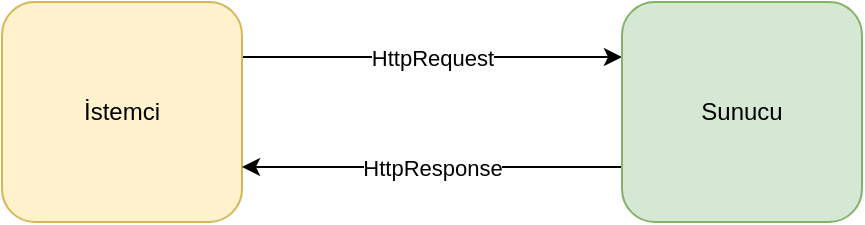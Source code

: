 <mxfile version="13.9.9" type="device" pages="3"><diagram id="BoOOwxFgEliVOP6s_A3r" name="Http"><mxGraphModel dx="1038" dy="607" grid="1" gridSize="10" guides="1" tooltips="1" connect="1" arrows="1" fold="1" page="1" pageScale="1" pageWidth="827" pageHeight="1169" math="0" shadow="0"><root><mxCell id="0"/><mxCell id="1" parent="0"/><mxCell id="VLw0fzbcdaoixA6Lsydd-3" value="HttpRequest" style="edgeStyle=orthogonalEdgeStyle;rounded=0;orthogonalLoop=1;jettySize=auto;html=1;entryX=0;entryY=0.25;entryDx=0;entryDy=0;exitX=1;exitY=0.25;exitDx=0;exitDy=0;" parent="1" source="VLw0fzbcdaoixA6Lsydd-1" target="VLw0fzbcdaoixA6Lsydd-2" edge="1"><mxGeometry relative="1" as="geometry"/></mxCell><mxCell id="VLw0fzbcdaoixA6Lsydd-1" value="İstemci" style="rounded=1;whiteSpace=wrap;html=1;fillColor=#fff2cc;strokeColor=#d6b656;" parent="1" vertex="1"><mxGeometry x="220" y="160" width="120" height="110" as="geometry"/></mxCell><mxCell id="VLw0fzbcdaoixA6Lsydd-4" value="HttpResponse" style="edgeStyle=orthogonalEdgeStyle;rounded=0;orthogonalLoop=1;jettySize=auto;html=1;entryX=1;entryY=0.75;entryDx=0;entryDy=0;exitX=0;exitY=0.75;exitDx=0;exitDy=0;" parent="1" source="VLw0fzbcdaoixA6Lsydd-2" target="VLw0fzbcdaoixA6Lsydd-1" edge="1"><mxGeometry relative="1" as="geometry"/></mxCell><mxCell id="VLw0fzbcdaoixA6Lsydd-2" value="Sunucu" style="rounded=1;whiteSpace=wrap;html=1;fillColor=#d5e8d4;strokeColor=#82b366;" parent="1" vertex="1"><mxGeometry x="530" y="160" width="120" height="110" as="geometry"/></mxCell></root></mxGraphModel></diagram><diagram id="IfbfAUsiHfDRpxs3w--Z" name="ProductApp"><mxGraphModel dx="2557" dy="2181" grid="1" gridSize="10" guides="1" tooltips="1" connect="1" arrows="1" fold="1" page="1" pageScale="1" pageWidth="827" pageHeight="1169" math="0" shadow="0"><root><mxCell id="LH4F4DdxjbU9PJPtmUvq-0"/><mxCell id="LH4F4DdxjbU9PJPtmUvq-1" parent="LH4F4DdxjbU9PJPtmUvq-0"/><mxCell id="LH4F4DdxjbU9PJPtmUvq-6" style="rounded=0;orthogonalLoop=1;jettySize=auto;html=1;entryX=0.5;entryY=0;entryDx=0;entryDy=0;fontSize=24;" parent="LH4F4DdxjbU9PJPtmUvq-1" source="LH4F4DdxjbU9PJPtmUvq-2" target="LH4F4DdxjbU9PJPtmUvq-3" edge="1"><mxGeometry relative="1" as="geometry"/></mxCell><mxCell id="LH4F4DdxjbU9PJPtmUvq-12" style="edgeStyle=none;rounded=0;orthogonalLoop=1;jettySize=auto;html=1;entryX=1;entryY=0.5;entryDx=0;entryDy=0;fontSize=17;" parent="LH4F4DdxjbU9PJPtmUvq-1" source="LH4F4DdxjbU9PJPtmUvq-2" target="LH4F4DdxjbU9PJPtmUvq-10" edge="1"><mxGeometry relative="1" as="geometry"/></mxCell><mxCell id="LH4F4DdxjbU9PJPtmUvq-2" value="App" style="ellipse;whiteSpace=wrap;html=1;fontSize=24;fillColor=#fff2cc;strokeColor=#d6b656;" parent="LH4F4DdxjbU9PJPtmUvq-1" vertex="1"><mxGeometry x="180" y="20" width="120" height="110" as="geometry"/></mxCell><mxCell id="LH4F4DdxjbU9PJPtmUvq-8" value="prd" style="edgeStyle=none;rounded=0;orthogonalLoop=1;jettySize=auto;html=1;fontSize=24;" parent="LH4F4DdxjbU9PJPtmUvq-1" source="LH4F4DdxjbU9PJPtmUvq-3" target="LH4F4DdxjbU9PJPtmUvq-7" edge="1"><mxGeometry relative="1" as="geometry"/></mxCell><mxCell id="Tbrw9tXrkbzweiiGuIyw-0" value="id" style="rounded=0;orthogonalLoop=1;jettySize=auto;html=1;entryX=0.968;entryY=0.735;entryDx=0;entryDy=0;entryPerimeter=0;fontSize=19;dashed=1;" edge="1" parent="LH4F4DdxjbU9PJPtmUvq-1" source="LH4F4DdxjbU9PJPtmUvq-3" target="LH4F4DdxjbU9PJPtmUvq-10"><mxGeometry relative="1" as="geometry"/></mxCell><mxCell id="Tbrw9tXrkbzweiiGuIyw-3" style="edgeStyle=none;rounded=0;orthogonalLoop=1;jettySize=auto;html=1;entryX=0.5;entryY=1;entryDx=0;entryDy=0;dashed=1;fontSize=19;" edge="1" parent="LH4F4DdxjbU9PJPtmUvq-1" source="LH4F4DdxjbU9PJPtmUvq-3" target="Tbrw9tXrkbzweiiGuIyw-1"><mxGeometry relative="1" as="geometry"/></mxCell><mxCell id="LH4F4DdxjbU9PJPtmUvq-3" value="Products" style="ellipse;whiteSpace=wrap;html=1;fontSize=24;fillColor=#fff2cc;strokeColor=#d6b656;" parent="LH4F4DdxjbU9PJPtmUvq-1" vertex="1"><mxGeometry x="240" y="300" width="120" height="110" as="geometry"/></mxCell><mxCell id="LH4F4DdxjbU9PJPtmUvq-5" value="import" style="rounded=0;orthogonalLoop=1;jettySize=auto;html=1;entryX=0;entryY=0.5;entryDx=0;entryDy=0;fontSize=24;exitX=1;exitY=0.5;exitDx=0;exitDy=0;exitPerimeter=0;" parent="LH4F4DdxjbU9PJPtmUvq-1" source="LH4F4DdxjbU9PJPtmUvq-4" target="LH4F4DdxjbU9PJPtmUvq-3" edge="1"><mxGeometry relative="1" as="geometry"/></mxCell><mxCell id="LH4F4DdxjbU9PJPtmUvq-4" value="&lt;font color=&quot;#e1d5e7&quot;&gt;Statis&lt;br&gt;Dosya&lt;br&gt;ProductData.js&lt;/font&gt;" style="shape=cylinder3;whiteSpace=wrap;html=1;boundedLbl=1;backgroundOutline=1;size=15;fontSize=24;fillColor=#f5f5f5;strokeColor=#666666;fontColor=#333333;fillOpacity=50;" parent="LH4F4DdxjbU9PJPtmUvq-1" vertex="1"><mxGeometry x="-170" y="580" width="240" height="180" as="geometry"/></mxCell><mxCell id="LH4F4DdxjbU9PJPtmUvq-9" value="&lt;font color=&quot;#e1d5e7&quot;&gt;id&lt;/font&gt;" style="edgeStyle=none;rounded=0;orthogonalLoop=1;jettySize=auto;html=1;fontSize=24;dashed=1;exitX=0.5;exitY=1;exitDx=0;exitDy=0;entryX=0.5;entryY=0;entryDx=0;entryDy=0;entryPerimeter=0;fillColor=#f5f5f5;strokeColor=#666666;" parent="LH4F4DdxjbU9PJPtmUvq-1" source="LH4F4DdxjbU9PJPtmUvq-10" target="LH4F4DdxjbU9PJPtmUvq-4" edge="1"><mxGeometry relative="1" as="geometry"><mxPoint y="300" as="targetPoint"/></mxGeometry></mxCell><mxCell id="LH4F4DdxjbU9PJPtmUvq-7" value="Product" style="ellipse;whiteSpace=wrap;html=1;fontSize=24;fillColor=#fff2cc;strokeColor=#d6b656;" parent="LH4F4DdxjbU9PJPtmUvq-1" vertex="1"><mxGeometry x="240" y="540" width="120" height="110" as="geometry"/></mxCell><mxCell id="LH4F4DdxjbU9PJPtmUvq-14" value="selectedProduct" style="edgeStyle=none;rounded=0;orthogonalLoop=1;jettySize=auto;html=1;entryX=1;entryY=0;entryDx=0;entryDy=0;fontSize=18;" parent="LH4F4DdxjbU9PJPtmUvq-1" source="LH4F4DdxjbU9PJPtmUvq-10" target="LH4F4DdxjbU9PJPtmUvq-13" edge="1"><mxGeometry relative="1" as="geometry"/></mxCell><mxCell id="Tn5el3qxiN5gLFglDUnn-1" value="selectedProduct, &lt;br&gt;setSelectedProduct" style="rounded=0;orthogonalLoop=1;jettySize=auto;html=1;fontSize=16;" parent="LH4F4DdxjbU9PJPtmUvq-1" source="LH4F4DdxjbU9PJPtmUvq-10" target="Tn5el3qxiN5gLFglDUnn-0" edge="1"><mxGeometry relative="1" as="geometry"/></mxCell><mxCell id="Tbrw9tXrkbzweiiGuIyw-2" value="getOneProductByID(id)" style="edgeStyle=none;rounded=0;orthogonalLoop=1;jettySize=auto;html=1;dashed=1;fontSize=19;" edge="1" parent="LH4F4DdxjbU9PJPtmUvq-1" source="LH4F4DdxjbU9PJPtmUvq-10" target="Tbrw9tXrkbzweiiGuIyw-1"><mxGeometry relative="1" as="geometry"/></mxCell><mxCell id="LH4F4DdxjbU9PJPtmUvq-10" value="ProductDetail" style="ellipse;whiteSpace=wrap;html=1;fontSize=17;fillColor=#fff2cc;strokeColor=#d6b656;" parent="LH4F4DdxjbU9PJPtmUvq-1" vertex="1"><mxGeometry x="-110" y="230" width="120" height="110" as="geometry"/></mxCell><mxCell id="LH4F4DdxjbU9PJPtmUvq-13" value="Comments" style="ellipse;whiteSpace=wrap;html=1;fontSize=18;fillColor=#fff2cc;strokeColor=#d6b656;" parent="LH4F4DdxjbU9PJPtmUvq-1" vertex="1"><mxGeometry x="-380" y="480" width="120" height="110" as="geometry"/></mxCell><mxCell id="Tn5el3qxiN5gLFglDUnn-0" value="NewComment" style="ellipse;whiteSpace=wrap;html=1;fontSize=16;fillColor=#fff2cc;strokeColor=#d6b656;" parent="LH4F4DdxjbU9PJPtmUvq-1" vertex="1"><mxGeometry x="-533" y="330" width="120" height="110" as="geometry"/></mxCell><mxCell id="Tbrw9tXrkbzweiiGuIyw-1" value="ProductApi" style="shape=process;whiteSpace=wrap;html=1;backgroundOutline=1;fontSize=19;" vertex="1" parent="LH4F4DdxjbU9PJPtmUvq-1"><mxGeometry x="-155" y="-30" width="210" height="60" as="geometry"/></mxCell></root></mxGraphModel></diagram><diagram name="ContextApi" id="gx5VdrthpOKtxWQDnLTX"><mxGraphModel dx="2530" dy="1412" grid="0" gridSize="10" guides="1" tooltips="1" connect="1" arrows="1" fold="1" page="0" pageScale="1" pageWidth="827" pageHeight="1169" math="0" shadow="0"><root><mxCell id="OmcdfuCavLwDXHRjhrWZ-0"/><mxCell id="OmcdfuCavLwDXHRjhrWZ-1" parent="OmcdfuCavLwDXHRjhrWZ-0"/><mxCell id="OmcdfuCavLwDXHRjhrWZ-20" value="" style="rounded=1;whiteSpace=wrap;html=1;fontSize=19;arcSize=4;fillColor=#d5e8d4;strokeColor=#82b366;imageWidth=24;strokeOpacity=100;fillOpacity=30;" vertex="1" parent="OmcdfuCavLwDXHRjhrWZ-1"><mxGeometry x="-686" y="-62" width="1219" height="877" as="geometry"/></mxCell><mxCell id="OmcdfuCavLwDXHRjhrWZ-2" style="rounded=0;orthogonalLoop=1;jettySize=auto;html=1;entryX=0.5;entryY=0;entryDx=0;entryDy=0;fontSize=24;" edge="1" parent="OmcdfuCavLwDXHRjhrWZ-1" source="OmcdfuCavLwDXHRjhrWZ-4" target="OmcdfuCavLwDXHRjhrWZ-8"><mxGeometry relative="1" as="geometry"/></mxCell><mxCell id="OmcdfuCavLwDXHRjhrWZ-3" style="edgeStyle=none;rounded=0;orthogonalLoop=1;jettySize=auto;html=1;entryX=1;entryY=0.5;entryDx=0;entryDy=0;fontSize=17;" edge="1" parent="OmcdfuCavLwDXHRjhrWZ-1" source="OmcdfuCavLwDXHRjhrWZ-4" target="OmcdfuCavLwDXHRjhrWZ-16"><mxGeometry relative="1" as="geometry"/></mxCell><mxCell id="OmcdfuCavLwDXHRjhrWZ-4" value="App" style="ellipse;whiteSpace=wrap;html=1;fontSize=24;fillColor=#fff2cc;strokeColor=#d6b656;" vertex="1" parent="OmcdfuCavLwDXHRjhrWZ-1"><mxGeometry x="180" y="20" width="120" height="110" as="geometry"/></mxCell><mxCell id="OmcdfuCavLwDXHRjhrWZ-5" value="prd" style="edgeStyle=none;rounded=0;orthogonalLoop=1;jettySize=auto;html=1;fontSize=24;" edge="1" parent="OmcdfuCavLwDXHRjhrWZ-1" source="OmcdfuCavLwDXHRjhrWZ-8" target="OmcdfuCavLwDXHRjhrWZ-12"><mxGeometry relative="1" as="geometry"/></mxCell><mxCell id="OmcdfuCavLwDXHRjhrWZ-6" value="id" style="rounded=0;orthogonalLoop=1;jettySize=auto;html=1;entryX=0.968;entryY=0.735;entryDx=0;entryDy=0;entryPerimeter=0;fontSize=19;dashed=1;" edge="1" parent="OmcdfuCavLwDXHRjhrWZ-1" source="OmcdfuCavLwDXHRjhrWZ-8" target="OmcdfuCavLwDXHRjhrWZ-16"><mxGeometry relative="1" as="geometry"/></mxCell><mxCell id="OmcdfuCavLwDXHRjhrWZ-7" style="edgeStyle=none;rounded=0;orthogonalLoop=1;jettySize=auto;html=1;entryX=0.5;entryY=1;entryDx=0;entryDy=0;dashed=1;fontSize=19;" edge="1" parent="OmcdfuCavLwDXHRjhrWZ-1" source="OmcdfuCavLwDXHRjhrWZ-8" target="OmcdfuCavLwDXHRjhrWZ-19"><mxGeometry relative="1" as="geometry"/></mxCell><mxCell id="OmcdfuCavLwDXHRjhrWZ-8" value="Products" style="ellipse;whiteSpace=wrap;html=1;fontSize=24;fillColor=#fff2cc;strokeColor=#d6b656;" vertex="1" parent="OmcdfuCavLwDXHRjhrWZ-1"><mxGeometry x="240" y="300" width="120" height="110" as="geometry"/></mxCell><mxCell id="OmcdfuCavLwDXHRjhrWZ-9" value="import" style="rounded=0;orthogonalLoop=1;jettySize=auto;html=1;entryX=0;entryY=0.5;entryDx=0;entryDy=0;fontSize=24;exitX=1;exitY=0.5;exitDx=0;exitDy=0;exitPerimeter=0;" edge="1" parent="OmcdfuCavLwDXHRjhrWZ-1" source="OmcdfuCavLwDXHRjhrWZ-10" target="OmcdfuCavLwDXHRjhrWZ-8"><mxGeometry relative="1" as="geometry"/></mxCell><mxCell id="OmcdfuCavLwDXHRjhrWZ-10" value="&lt;font color=&quot;#e1d5e7&quot;&gt;Statis&lt;br&gt;Dosya&lt;br&gt;ProductData.js&lt;/font&gt;" style="shape=cylinder3;whiteSpace=wrap;html=1;boundedLbl=1;backgroundOutline=1;size=15;fontSize=24;fillColor=#f5f5f5;strokeColor=#666666;fontColor=#333333;fillOpacity=50;" vertex="1" parent="OmcdfuCavLwDXHRjhrWZ-1"><mxGeometry x="-170" y="580" width="240" height="180" as="geometry"/></mxCell><mxCell id="OmcdfuCavLwDXHRjhrWZ-11" value="&lt;font color=&quot;#e1d5e7&quot;&gt;id&lt;/font&gt;" style="edgeStyle=none;rounded=0;orthogonalLoop=1;jettySize=auto;html=1;fontSize=24;dashed=1;exitX=0.5;exitY=1;exitDx=0;exitDy=0;entryX=0.5;entryY=0;entryDx=0;entryDy=0;entryPerimeter=0;fillColor=#f5f5f5;strokeColor=#666666;" edge="1" parent="OmcdfuCavLwDXHRjhrWZ-1" source="OmcdfuCavLwDXHRjhrWZ-16" target="OmcdfuCavLwDXHRjhrWZ-10"><mxGeometry relative="1" as="geometry"><mxPoint y="300" as="targetPoint"/></mxGeometry></mxCell><mxCell id="OmcdfuCavLwDXHRjhrWZ-12" value="Product" style="ellipse;whiteSpace=wrap;html=1;fontSize=24;fillColor=#fff2cc;strokeColor=#d6b656;" vertex="1" parent="OmcdfuCavLwDXHRjhrWZ-1"><mxGeometry x="240" y="540" width="120" height="110" as="geometry"/></mxCell><mxCell id="OmcdfuCavLwDXHRjhrWZ-13" value="selectedProduct" style="edgeStyle=none;rounded=0;orthogonalLoop=1;jettySize=auto;html=1;entryX=1;entryY=0;entryDx=0;entryDy=0;fontSize=18;" edge="1" parent="OmcdfuCavLwDXHRjhrWZ-1" source="OmcdfuCavLwDXHRjhrWZ-16" target="OmcdfuCavLwDXHRjhrWZ-17"><mxGeometry relative="1" as="geometry"/></mxCell><mxCell id="OmcdfuCavLwDXHRjhrWZ-14" value="selectedProduct, &lt;br&gt;setSelectedProduct" style="rounded=0;orthogonalLoop=1;jettySize=auto;html=1;fontSize=16;" edge="1" parent="OmcdfuCavLwDXHRjhrWZ-1" source="OmcdfuCavLwDXHRjhrWZ-16" target="OmcdfuCavLwDXHRjhrWZ-18"><mxGeometry relative="1" as="geometry"/></mxCell><mxCell id="OmcdfuCavLwDXHRjhrWZ-15" value="getOneProductByID(id)" style="edgeStyle=none;rounded=0;orthogonalLoop=1;jettySize=auto;html=1;dashed=1;fontSize=19;" edge="1" parent="OmcdfuCavLwDXHRjhrWZ-1" source="OmcdfuCavLwDXHRjhrWZ-16" target="OmcdfuCavLwDXHRjhrWZ-19"><mxGeometry relative="1" as="geometry"/></mxCell><mxCell id="OmcdfuCavLwDXHRjhrWZ-16" value="ProductDetail" style="ellipse;whiteSpace=wrap;html=1;fontSize=17;fillColor=#fff2cc;strokeColor=#d6b656;" vertex="1" parent="OmcdfuCavLwDXHRjhrWZ-1"><mxGeometry x="-110" y="230" width="120" height="110" as="geometry"/></mxCell><mxCell id="OmcdfuCavLwDXHRjhrWZ-17" value="Comments" style="ellipse;whiteSpace=wrap;html=1;fontSize=18;fillColor=#fff2cc;strokeColor=#d6b656;" vertex="1" parent="OmcdfuCavLwDXHRjhrWZ-1"><mxGeometry x="-380" y="480" width="120" height="110" as="geometry"/></mxCell><mxCell id="OmcdfuCavLwDXHRjhrWZ-18" value="NewComment" style="ellipse;whiteSpace=wrap;html=1;fontSize=16;fillColor=#fff2cc;strokeColor=#d6b656;" vertex="1" parent="OmcdfuCavLwDXHRjhrWZ-1"><mxGeometry x="-533" y="330" width="120" height="110" as="geometry"/></mxCell><mxCell id="OmcdfuCavLwDXHRjhrWZ-19" value="ProductApi" style="shape=process;whiteSpace=wrap;html=1;backgroundOutline=1;fontSize=19;" vertex="1" parent="OmcdfuCavLwDXHRjhrWZ-1"><mxGeometry x="-155" y="-30" width="210" height="60" as="geometry"/></mxCell></root></mxGraphModel></diagram></mxfile>
